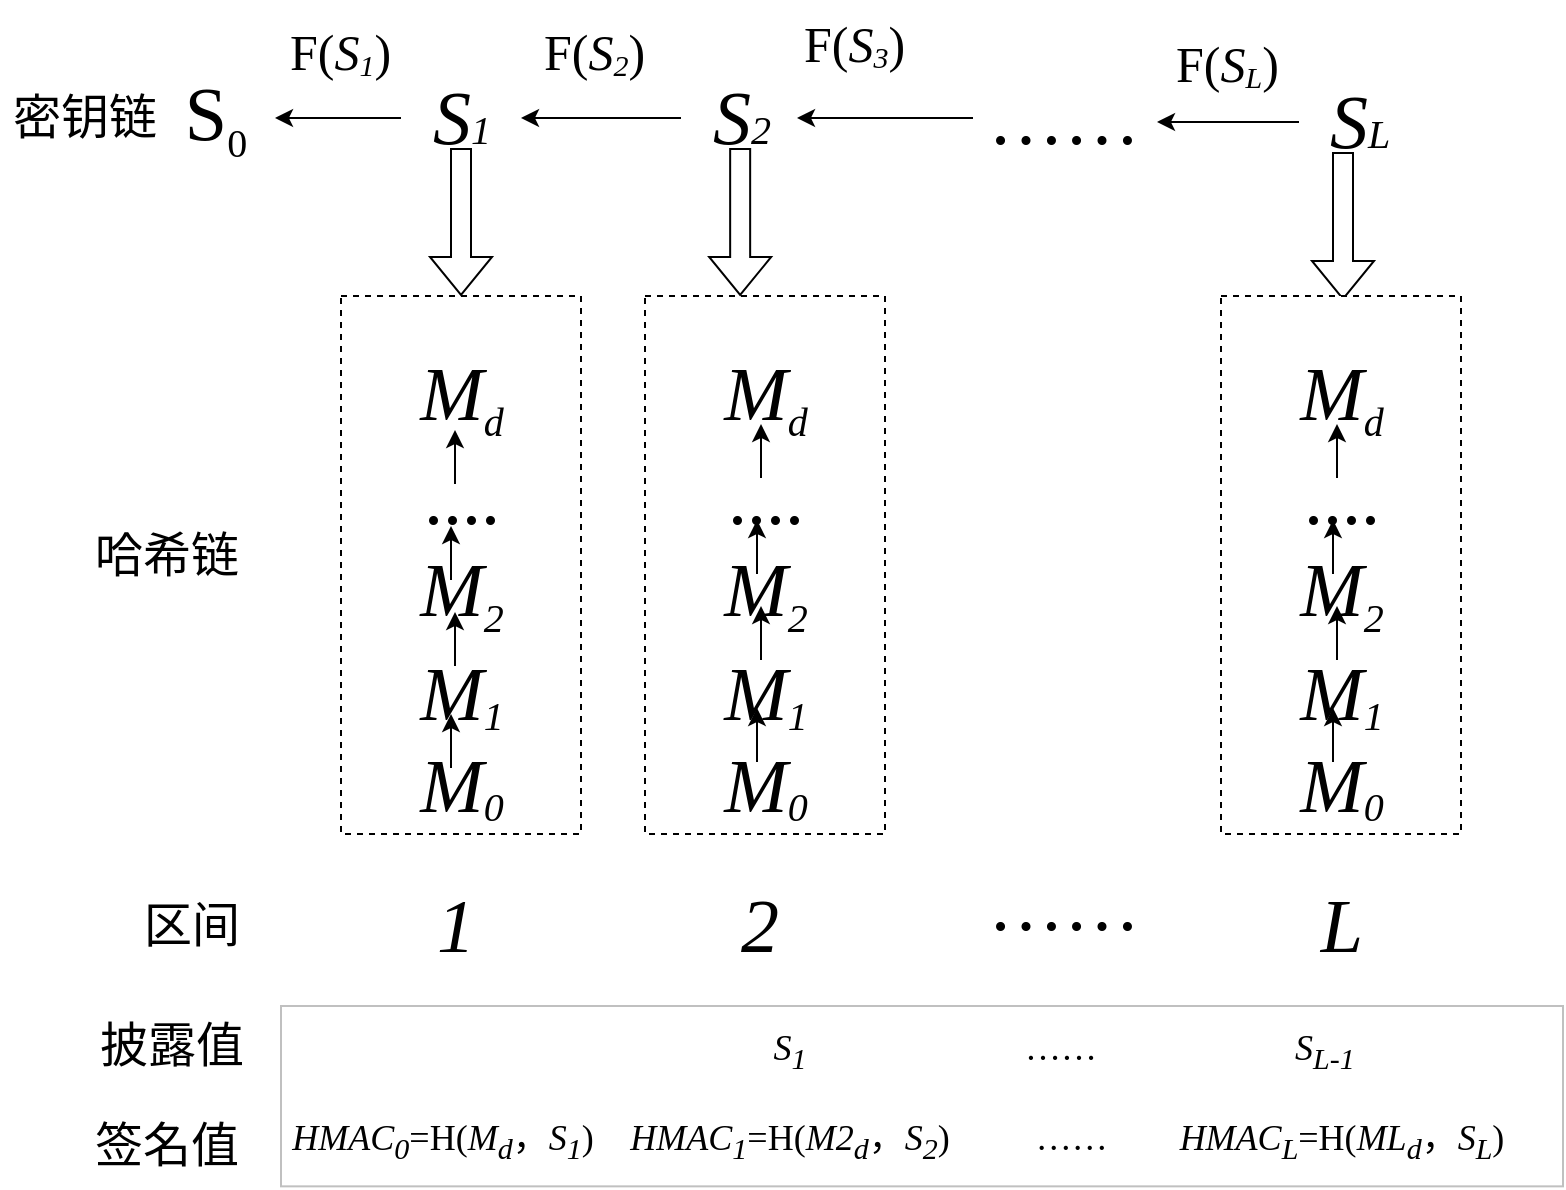 <mxfile version="26.1.0" pages="2">
  <diagram id="3AuQZZ5lkglu7r6p1mSX" name="第 9 页">
    <mxGraphModel dx="2051" dy="1985" grid="0" gridSize="10" guides="1" tooltips="1" connect="1" arrows="1" fold="1" page="1" pageScale="1" pageWidth="827" pageHeight="1169" math="0" shadow="0">
      <root>
        <mxCell id="0" />
        <mxCell id="1" parent="0" />
        <mxCell id="t_d-Xs8c-H3uEH__wJS_-47" value="" style="edgeStyle=orthogonalEdgeStyle;rounded=0;hachureGap=4;orthogonalLoop=1;jettySize=auto;html=1;fontFamily=Times New Roman;fontSize=20;fontColor=#000000;" parent="1" source="t_d-Xs8c-H3uEH__wJS_-48" edge="1">
          <mxGeometry relative="1" as="geometry">
            <mxPoint x="-243.5" y="-949" as="targetPoint" />
          </mxGeometry>
        </mxCell>
        <mxCell id="t_d-Xs8c-H3uEH__wJS_-48" value="&lt;font&gt;&lt;i&gt;&lt;span style=&quot;font-size: 38px;&quot;&gt;S&lt;/span&gt;&lt;font style=&quot;font-size: 20px;&quot;&gt;L&lt;/font&gt;&lt;/i&gt;&lt;/font&gt;" style="text;html=1;strokeColor=none;fillColor=none;align=center;verticalAlign=middle;whiteSpace=wrap;rounded=0;fontSize=20;fontFamily=Times New Roman;fontColor=#000000;" parent="1" vertex="1">
          <mxGeometry x="-172.5" y="-964" width="60" height="30" as="geometry" />
        </mxCell>
        <mxCell id="t_d-Xs8c-H3uEH__wJS_-49" value="" style="edgeStyle=orthogonalEdgeStyle;rounded=0;hachureGap=4;orthogonalLoop=1;jettySize=auto;html=1;fontFamily=Times New Roman;fontSize=20;fontColor=#000000;" parent="1" edge="1">
          <mxGeometry relative="1" as="geometry">
            <mxPoint x="-423.5" y="-951" as="targetPoint" />
            <mxPoint x="-335.5" y="-951" as="sourcePoint" />
          </mxGeometry>
        </mxCell>
        <mxCell id="t_d-Xs8c-H3uEH__wJS_-50" value="&lt;font&gt;&lt;span style=&quot;font-size: 38px;&quot;&gt;……&lt;/span&gt;&lt;/font&gt;" style="text;html=1;strokeColor=none;fillColor=none;align=center;verticalAlign=middle;whiteSpace=wrap;rounded=0;fontSize=20;fontFamily=Times New Roman;fontColor=#000000;" parent="1" vertex="1">
          <mxGeometry x="-320.5" y="-966" width="60" height="30" as="geometry" />
        </mxCell>
        <mxCell id="t_d-Xs8c-H3uEH__wJS_-51" value="&lt;font&gt;&lt;span style=&quot;font-size: 38px;&quot;&gt;S&lt;sub style=&quot;font-size: 20px;&quot;&gt;0&lt;/sub&gt;&lt;/span&gt;&lt;/font&gt;" style="text;html=1;strokeColor=none;fillColor=none;align=center;verticalAlign=middle;whiteSpace=wrap;rounded=0;fontSize=20;fontFamily=Times New Roman;fontColor=#000000;" parent="1" vertex="1">
          <mxGeometry x="-744.5" y="-966" width="60" height="30" as="geometry" />
        </mxCell>
        <mxCell id="t_d-Xs8c-H3uEH__wJS_-52" value="" style="edgeStyle=orthogonalEdgeStyle;rounded=0;hachureGap=4;orthogonalLoop=1;jettySize=auto;html=1;fontFamily=Times New Roman;fontSize=20;fontColor=#000000;" parent="1" source="t_d-Xs8c-H3uEH__wJS_-53" target="t_d-Xs8c-H3uEH__wJS_-55" edge="1">
          <mxGeometry relative="1" as="geometry" />
        </mxCell>
        <mxCell id="t_d-Xs8c-H3uEH__wJS_-53" value="&lt;font&gt;&lt;i&gt;&lt;span style=&quot;font-size: 38px;&quot;&gt;S&lt;/span&gt;2&lt;/i&gt;&lt;/font&gt;" style="text;html=1;strokeColor=none;fillColor=none;align=center;verticalAlign=middle;whiteSpace=wrap;rounded=0;fontSize=20;fontFamily=Times New Roman;fontColor=#000000;" parent="1" vertex="1">
          <mxGeometry x="-481.5" y="-966" width="60" height="30" as="geometry" />
        </mxCell>
        <mxCell id="t_d-Xs8c-H3uEH__wJS_-54" value="" style="edgeStyle=orthogonalEdgeStyle;rounded=0;hachureGap=4;orthogonalLoop=1;jettySize=auto;html=1;fontFamily=Times New Roman;fontSize=20;fontColor=#000000;" parent="1" source="t_d-Xs8c-H3uEH__wJS_-55" target="t_d-Xs8c-H3uEH__wJS_-51" edge="1">
          <mxGeometry relative="1" as="geometry" />
        </mxCell>
        <mxCell id="t_d-Xs8c-H3uEH__wJS_-55" value="&lt;font&gt;&lt;i&gt;&lt;span style=&quot;font-size: 38px;&quot;&gt;S&lt;/span&gt;1&lt;/i&gt;&lt;/font&gt;" style="text;html=1;strokeColor=none;fillColor=none;align=center;verticalAlign=middle;whiteSpace=wrap;rounded=0;fontSize=20;fontFamily=Times New Roman;fontColor=#000000;" parent="1" vertex="1">
          <mxGeometry x="-621.5" y="-966" width="60" height="30" as="geometry" />
        </mxCell>
        <mxCell id="t_d-Xs8c-H3uEH__wJS_-56" value="&lt;br&gt;&lt;span style=&quot;font-size: 38px; font-variant-ligatures: normal; font-variant-caps: normal; font-weight: 400; letter-spacing: normal; orphans: 2; text-align: center; text-indent: 0px; text-transform: none; widows: 2; word-spacing: 0px; -webkit-text-stroke-width: 0px; background-color: rgb(255, 255, 255); text-decoration-thickness: initial; text-decoration-style: initial; text-decoration-color: initial; float: none; display: inline !important;&quot;&gt;&lt;i&gt;M&lt;sub style=&quot;border-color: var(--border-color);&quot;&gt;&lt;span style=&quot;border-color: var(--border-color); font-size: 20px;&quot;&gt;d&lt;/span&gt;&lt;/sub&gt;&lt;/i&gt;&lt;br&gt;....&lt;br&gt;&lt;i&gt;M&lt;sub style=&quot;border-color: var(--border-color);&quot;&gt;&lt;span style=&quot;border-color: var(--border-color); font-size: 20px;&quot;&gt;2&lt;/span&gt;&lt;/sub&gt;&lt;/i&gt;&lt;br&gt;&lt;i&gt;M&lt;/i&gt;&lt;/span&gt;&lt;sub style=&quot;border-color: var(--border-color); font-variant-ligatures: normal; font-variant-caps: normal; font-weight: 400; letter-spacing: normal; orphans: 2; text-align: center; text-indent: 0px; text-transform: none; widows: 2; word-spacing: 0px; -webkit-text-stroke-width: 0px; background-color: rgb(255, 255, 255); text-decoration-thickness: initial; text-decoration-style: initial; text-decoration-color: initial;&quot;&gt;&lt;span style=&quot;font-size: 20px;&quot;&gt;&lt;i&gt;1&lt;/i&gt;&lt;/span&gt;&lt;br&gt;&lt;i&gt;&lt;font style=&quot;font-size: 38px;&quot;&gt;M&lt;/font&gt;&lt;sub style=&quot;font-size: 20px; border-color: var(--border-color);&quot;&gt;0&lt;/sub&gt;&lt;/i&gt;&lt;br&gt;&lt;/sub&gt;" style="whiteSpace=wrap;html=1;rounded=0;hachureGap=4;strokeColor=default;fontFamily=Times New Roman;fontSize=20;fontColor=#000000;fillColor=default;dashed=1;" parent="1" vertex="1">
          <mxGeometry x="-651.5" y="-862" width="120" height="269" as="geometry" />
        </mxCell>
        <mxCell id="t_d-Xs8c-H3uEH__wJS_-57" value="" style="shape=flexArrow;endArrow=classic;html=1;rounded=0;hachureGap=4;fontFamily=Times New Roman;fontSize=20;fontColor=#000000;exitX=0.5;exitY=1;exitDx=0;exitDy=0;" parent="1" source="t_d-Xs8c-H3uEH__wJS_-55" target="t_d-Xs8c-H3uEH__wJS_-56" edge="1">
          <mxGeometry width="50" height="50" relative="1" as="geometry">
            <mxPoint x="-594.5" y="-915" as="sourcePoint" />
            <mxPoint x="-544.5" y="-965" as="targetPoint" />
          </mxGeometry>
        </mxCell>
        <mxCell id="t_d-Xs8c-H3uEH__wJS_-58" value="" style="endArrow=classic;html=1;rounded=0;hachureGap=4;fontFamily=Times New Roman;fontSize=20;fontColor=#000000;" parent="1" edge="1">
          <mxGeometry width="50" height="50" relative="1" as="geometry">
            <mxPoint x="-594.5" y="-768" as="sourcePoint" />
            <mxPoint x="-594.5" y="-795" as="targetPoint" />
          </mxGeometry>
        </mxCell>
        <mxCell id="t_d-Xs8c-H3uEH__wJS_-59" value="" style="endArrow=classic;html=1;rounded=0;hachureGap=4;fontFamily=Times New Roman;fontSize=20;fontColor=#000000;" parent="1" edge="1">
          <mxGeometry width="50" height="50" relative="1" as="geometry">
            <mxPoint x="-596.5" y="-720" as="sourcePoint" />
            <mxPoint x="-596.5" y="-747" as="targetPoint" />
          </mxGeometry>
        </mxCell>
        <mxCell id="t_d-Xs8c-H3uEH__wJS_-60" value="" style="endArrow=classic;html=1;rounded=0;hachureGap=4;fontFamily=Times New Roman;fontSize=20;fontColor=#000000;" parent="1" edge="1">
          <mxGeometry width="50" height="50" relative="1" as="geometry">
            <mxPoint x="-594.5" y="-677" as="sourcePoint" />
            <mxPoint x="-594.5" y="-704" as="targetPoint" />
          </mxGeometry>
        </mxCell>
        <mxCell id="t_d-Xs8c-H3uEH__wJS_-61" value="" style="endArrow=classic;html=1;rounded=0;hachureGap=4;fontFamily=Times New Roman;fontSize=20;fontColor=#000000;" parent="1" edge="1">
          <mxGeometry width="50" height="50" relative="1" as="geometry">
            <mxPoint x="-596.5" y="-626" as="sourcePoint" />
            <mxPoint x="-596.5" y="-653" as="targetPoint" />
          </mxGeometry>
        </mxCell>
        <mxCell id="t_d-Xs8c-H3uEH__wJS_-62" value="&lt;br&gt;&lt;span style=&quot;font-size: 38px; font-variant-ligatures: normal; font-variant-caps: normal; font-weight: 400; letter-spacing: normal; orphans: 2; text-align: center; text-indent: 0px; text-transform: none; widows: 2; word-spacing: 0px; -webkit-text-stroke-width: 0px; background-color: rgb(255, 255, 255); text-decoration-thickness: initial; text-decoration-style: initial; text-decoration-color: initial; float: none; display: inline !important;&quot;&gt;&lt;i&gt;M&lt;sub style=&quot;border-color: var(--border-color);&quot;&gt;&lt;span style=&quot;border-color: var(--border-color); font-size: 20px;&quot;&gt;d&lt;/span&gt;&lt;/sub&gt;&lt;/i&gt;&lt;br&gt;....&lt;br&gt;&lt;i&gt;M&lt;sub style=&quot;border-color: var(--border-color);&quot;&gt;&lt;span style=&quot;border-color: var(--border-color); font-size: 20px;&quot;&gt;2&lt;/span&gt;&lt;/sub&gt;&lt;/i&gt;&lt;br&gt;&lt;i&gt;M&lt;/i&gt;&lt;/span&gt;&lt;sub style=&quot;border-color: var(--border-color); font-variant-ligatures: normal; font-variant-caps: normal; font-weight: 400; letter-spacing: normal; orphans: 2; text-align: center; text-indent: 0px; text-transform: none; widows: 2; word-spacing: 0px; -webkit-text-stroke-width: 0px; background-color: rgb(255, 255, 255); text-decoration-thickness: initial; text-decoration-style: initial; text-decoration-color: initial;&quot;&gt;&lt;span style=&quot;font-size: 20px;&quot;&gt;&lt;i&gt;1&lt;/i&gt;&lt;/span&gt;&lt;br&gt;&lt;i&gt;&lt;font style=&quot;font-size: 38px;&quot;&gt;M&lt;/font&gt;&lt;sub style=&quot;font-size: 20px; border-color: var(--border-color);&quot;&gt;0&lt;/sub&gt;&lt;/i&gt;&lt;br&gt;&lt;/sub&gt;" style="whiteSpace=wrap;html=1;rounded=0;hachureGap=4;strokeColor=default;fontFamily=Times New Roman;fontSize=20;fontColor=#000000;fillColor=default;dashed=1;" parent="1" vertex="1">
          <mxGeometry x="-499.5" y="-862" width="120" height="269" as="geometry" />
        </mxCell>
        <mxCell id="t_d-Xs8c-H3uEH__wJS_-63" value="" style="shape=flexArrow;endArrow=classic;html=1;rounded=0;hachureGap=4;fontFamily=Times New Roman;fontSize=20;fontColor=#000000;exitX=0.5;exitY=1;exitDx=0;exitDy=0;" parent="1" edge="1">
          <mxGeometry width="50" height="50" relative="1" as="geometry">
            <mxPoint x="-451.92" y="-936" as="sourcePoint" />
            <mxPoint x="-451.92" y="-862" as="targetPoint" />
          </mxGeometry>
        </mxCell>
        <mxCell id="t_d-Xs8c-H3uEH__wJS_-64" value="" style="endArrow=classic;html=1;rounded=0;hachureGap=4;fontFamily=Times New Roman;fontSize=20;fontColor=#000000;" parent="1" edge="1">
          <mxGeometry width="50" height="50" relative="1" as="geometry">
            <mxPoint x="-441.5" y="-771" as="sourcePoint" />
            <mxPoint x="-441.5" y="-798" as="targetPoint" />
          </mxGeometry>
        </mxCell>
        <mxCell id="t_d-Xs8c-H3uEH__wJS_-65" value="" style="endArrow=classic;html=1;rounded=0;hachureGap=4;fontFamily=Times New Roman;fontSize=20;fontColor=#000000;" parent="1" edge="1">
          <mxGeometry width="50" height="50" relative="1" as="geometry">
            <mxPoint x="-443.5" y="-723" as="sourcePoint" />
            <mxPoint x="-443.5" y="-750" as="targetPoint" />
          </mxGeometry>
        </mxCell>
        <mxCell id="t_d-Xs8c-H3uEH__wJS_-66" value="" style="endArrow=classic;html=1;rounded=0;hachureGap=4;fontFamily=Times New Roman;fontSize=20;fontColor=#000000;" parent="1" edge="1">
          <mxGeometry width="50" height="50" relative="1" as="geometry">
            <mxPoint x="-441.5" y="-680" as="sourcePoint" />
            <mxPoint x="-441.5" y="-707" as="targetPoint" />
          </mxGeometry>
        </mxCell>
        <mxCell id="t_d-Xs8c-H3uEH__wJS_-67" value="" style="endArrow=classic;html=1;rounded=0;hachureGap=4;fontFamily=Times New Roman;fontSize=20;fontColor=#000000;" parent="1" edge="1">
          <mxGeometry width="50" height="50" relative="1" as="geometry">
            <mxPoint x="-443.5" y="-629" as="sourcePoint" />
            <mxPoint x="-443.5" y="-656" as="targetPoint" />
          </mxGeometry>
        </mxCell>
        <mxCell id="t_d-Xs8c-H3uEH__wJS_-69" value="&lt;font&gt;&lt;span style=&quot;font-size: 38px;&quot;&gt;&lt;i&gt;1&lt;/i&gt;&lt;/span&gt;&lt;/font&gt;" style="text;html=1;strokeColor=none;fillColor=none;align=center;verticalAlign=middle;whiteSpace=wrap;rounded=0;fontSize=20;fontFamily=Times New Roman;fontColor=#000000;" parent="1" vertex="1">
          <mxGeometry x="-624.5" y="-562" width="60" height="30" as="geometry" />
        </mxCell>
        <mxCell id="t_d-Xs8c-H3uEH__wJS_-70" value="&lt;font&gt;&lt;span style=&quot;font-size: 38px;&quot;&gt;&lt;i&gt;2&lt;/i&gt;&lt;/span&gt;&lt;/font&gt;" style="text;html=1;strokeColor=none;fillColor=none;align=center;verticalAlign=middle;whiteSpace=wrap;rounded=0;fontSize=20;fontFamily=Times New Roman;fontColor=#000000;" parent="1" vertex="1">
          <mxGeometry x="-472.5" y="-562" width="60" height="30" as="geometry" />
        </mxCell>
        <mxCell id="t_d-Xs8c-H3uEH__wJS_-71" value="&lt;font&gt;&lt;span style=&quot;font-size: 38px;&quot;&gt;……&lt;/span&gt;&lt;/font&gt;" style="text;html=1;strokeColor=none;fillColor=none;align=center;verticalAlign=middle;whiteSpace=wrap;rounded=0;fontSize=20;fontFamily=Times New Roman;fontColor=#000000;" parent="1" vertex="1">
          <mxGeometry x="-320.5" y="-573" width="60" height="30" as="geometry" />
        </mxCell>
        <mxCell id="t_d-Xs8c-H3uEH__wJS_-72" value="&lt;font&gt;&lt;span style=&quot;font-size: 38px;&quot;&gt;&lt;i&gt;L&lt;/i&gt;&lt;/span&gt;&lt;/font&gt;" style="text;html=1;strokeColor=none;fillColor=none;align=center;verticalAlign=middle;whiteSpace=wrap;rounded=0;fontSize=20;fontFamily=Times New Roman;fontColor=#000000;" parent="1" vertex="1">
          <mxGeometry x="-181.5" y="-562" width="60" height="30" as="geometry" />
        </mxCell>
        <mxCell id="t_d-Xs8c-H3uEH__wJS_-73" value="" style="childLayout=tableLayout;recursiveResize=0;shadow=0;fillColor=none;strokeColor=#C0C0C0;fontColor=#000000;fontFamily=Times New Roman;" parent="1" vertex="1">
          <mxGeometry x="-681.5" y="-507" width="641" height="90.174" as="geometry" />
        </mxCell>
        <mxCell id="t_d-Xs8c-H3uEH__wJS_-74" value="" style="shape=tableRow;horizontal=0;startSize=0;swimlaneHead=0;swimlaneBody=0;top=0;left=0;bottom=0;right=0;dropTarget=0;collapsible=0;recursiveResize=0;expand=0;fontStyle=0;fillColor=none;fontFamily=Times New Roman;" parent="t_d-Xs8c-H3uEH__wJS_-73" vertex="1">
          <mxGeometry width="641" height="45" as="geometry" />
        </mxCell>
        <mxCell id="t_d-Xs8c-H3uEH__wJS_-75" value="" style="connectable=0;recursiveResize=0;strokeColor=none;fillColor=none;align=center;whiteSpace=wrap;html=1;fontFamily=Times New Roman;" parent="t_d-Xs8c-H3uEH__wJS_-74" vertex="1">
          <mxGeometry width="161" height="45" as="geometry">
            <mxRectangle width="161" height="45" as="alternateBounds" />
          </mxGeometry>
        </mxCell>
        <mxCell id="t_d-Xs8c-H3uEH__wJS_-76" value="&lt;font style=&quot;font-size: 18px;&quot;&gt;&lt;i&gt;S&lt;sub&gt;1&lt;/sub&gt;&lt;/i&gt;&lt;/font&gt;" style="connectable=0;recursiveResize=0;strokeColor=none;fillColor=none;align=center;whiteSpace=wrap;html=1;fontFamily=Times New Roman;" parent="t_d-Xs8c-H3uEH__wJS_-74" vertex="1">
          <mxGeometry x="161" width="186" height="45" as="geometry">
            <mxRectangle width="186" height="45" as="alternateBounds" />
          </mxGeometry>
        </mxCell>
        <mxCell id="t_d-Xs8c-H3uEH__wJS_-77" value="&lt;font style=&quot;font-size: 18px;&quot;&gt;&amp;nbsp; &amp;nbsp; &amp;nbsp;……&amp;nbsp; &amp;nbsp; &amp;nbsp; &amp;nbsp; &amp;nbsp; &amp;nbsp; &amp;nbsp; &amp;nbsp; &amp;nbsp; &amp;nbsp; &amp;nbsp; &lt;i&gt;S&lt;sub&gt;L-1&lt;/sub&gt;&lt;/i&gt;&lt;/font&gt;" style="connectable=0;recursiveResize=0;strokeColor=none;fillColor=none;align=left;whiteSpace=wrap;html=1;fontFamily=Times New Roman;" parent="t_d-Xs8c-H3uEH__wJS_-74" vertex="1">
          <mxGeometry x="347" width="294" height="45" as="geometry">
            <mxRectangle width="294" height="45" as="alternateBounds" />
          </mxGeometry>
        </mxCell>
        <mxCell id="t_d-Xs8c-H3uEH__wJS_-78" style="shape=tableRow;horizontal=0;startSize=0;swimlaneHead=0;swimlaneBody=0;top=0;left=0;bottom=0;right=0;dropTarget=0;collapsible=0;recursiveResize=0;expand=0;fontStyle=0;fillColor=none;fontFamily=Times New Roman;" parent="t_d-Xs8c-H3uEH__wJS_-73" vertex="1">
          <mxGeometry y="45" width="641" height="45" as="geometry" />
        </mxCell>
        <mxCell id="t_d-Xs8c-H3uEH__wJS_-79" value="&lt;font style=&quot;font-size: 18px;&quot;&gt;&lt;i&gt;HMAC&lt;sub&gt;0&lt;/sub&gt;&lt;/i&gt;=H(&lt;i&gt;M&lt;sub&gt;d&lt;/sub&gt;&lt;/i&gt;，&lt;i&gt;S&lt;sub&gt;1&lt;/sub&gt;&lt;/i&gt;)&lt;/font&gt;" style="connectable=0;recursiveResize=0;strokeColor=none;fillColor=none;align=center;whiteSpace=wrap;html=1;rounded=0;shadow=0;dashed=1;fontFamily=Times New Roman;" parent="t_d-Xs8c-H3uEH__wJS_-78" vertex="1">
          <mxGeometry width="161" height="45" as="geometry">
            <mxRectangle width="161" height="45" as="alternateBounds" />
          </mxGeometry>
        </mxCell>
        <mxCell id="t_d-Xs8c-H3uEH__wJS_-80" value="&lt;font style=&quot;font-size: 18px;&quot;&gt;&lt;i&gt;HMAC&lt;sub&gt;1&lt;/sub&gt;&lt;/i&gt;=H(&lt;i&gt;M2&lt;sub&gt;d&lt;/sub&gt;&lt;/i&gt;，&lt;i&gt;S&lt;sub&gt;2&lt;/sub&gt;&lt;/i&gt;)&lt;/font&gt;" style="connectable=0;recursiveResize=0;strokeColor=none;fillColor=none;align=center;whiteSpace=wrap;html=1;fontFamily=Times New Roman;" parent="t_d-Xs8c-H3uEH__wJS_-78" vertex="1">
          <mxGeometry x="161" width="186" height="45" as="geometry">
            <mxRectangle width="186" height="45" as="alternateBounds" />
          </mxGeometry>
        </mxCell>
        <mxCell id="t_d-Xs8c-H3uEH__wJS_-81" value="&lt;font style=&quot;font-size: 18px;&quot;&gt;……&amp;nbsp; &amp;nbsp; &amp;nbsp; &amp;nbsp; &lt;i&gt;HMAC&lt;sub&gt;L&lt;/sub&gt;&lt;/i&gt;=H(&lt;i&gt;ML&lt;sub&gt;d&lt;/sub&gt;&lt;/i&gt;，&lt;i&gt;S&lt;sub&gt;L&lt;/sub&gt;&lt;/i&gt;)&lt;/font&gt;" style="connectable=0;recursiveResize=0;strokeColor=none;fillColor=none;align=center;whiteSpace=wrap;html=1;fontFamily=Times New Roman;" parent="t_d-Xs8c-H3uEH__wJS_-78" vertex="1">
          <mxGeometry x="347" width="294" height="45" as="geometry">
            <mxRectangle width="294" height="45" as="alternateBounds" />
          </mxGeometry>
        </mxCell>
        <mxCell id="t_d-Xs8c-H3uEH__wJS_-82" value="&lt;div style=&quot;text-align: center;&quot;&gt;&lt;span style=&quot;background-color: initial;&quot;&gt;&lt;font&gt;&lt;span style=&quot;font-size: 25px;&quot;&gt;F(&lt;i style=&quot;&quot;&gt;S&lt;/i&gt;&lt;/span&gt;&lt;sub style=&quot;&quot;&gt;&lt;font style=&quot;font-size: 15px;&quot;&gt;&lt;i&gt;L&lt;/i&gt;&lt;/font&gt;&lt;/sub&gt;&lt;span style=&quot;font-size: 25px;&quot;&gt;)&lt;/span&gt;&lt;/font&gt;&lt;/span&gt;&lt;/div&gt;" style="text;whiteSpace=wrap;html=1;fontColor=#000000;fontFamily=Times New Roman;" parent="1" vertex="1">
          <mxGeometry x="-236.5" y="-999" width="93" height="44" as="geometry" />
        </mxCell>
        <mxCell id="t_d-Xs8c-H3uEH__wJS_-83" value="&lt;font&gt;&lt;span style=&quot;border-color: var(--border-color); font-style: normal; font-variant-ligatures: normal; font-variant-caps: normal; font-weight: 400; letter-spacing: normal; orphans: 2; text-align: center; text-indent: 0px; text-transform: none; widows: 2; word-spacing: 0px; -webkit-text-stroke-width: 0px; background-color: rgb(255, 255, 255); text-decoration-thickness: initial; text-decoration-style: initial; text-decoration-color: initial; font-size: 25px;&quot;&gt;F(&lt;/span&gt;&lt;i&gt;&lt;span style=&quot;border-color: var(--border-color); font-variant-ligatures: normal; font-variant-caps: normal; font-weight: 400; letter-spacing: normal; orphans: 2; text-align: center; text-indent: 0px; text-transform: none; widows: 2; word-spacing: 0px; -webkit-text-stroke-width: 0px; background-color: rgb(255, 255, 255); text-decoration-thickness: initial; text-decoration-style: initial; text-decoration-color: initial; font-size: 25px;&quot;&gt;S&lt;/span&gt;&lt;sub style=&quot;border-color: var(--border-color); font-variant-ligatures: normal; font-variant-caps: normal; font-weight: 400; letter-spacing: normal; orphans: 2; text-align: center; text-indent: 0px; text-transform: none; widows: 2; word-spacing: 0px; -webkit-text-stroke-width: 0px; background-color: rgb(255, 255, 255); text-decoration-thickness: initial; text-decoration-style: initial; text-decoration-color: initial;&quot;&gt;&lt;font style=&quot;border-color: var(--border-color); font-size: 15px;&quot;&gt;3&lt;/font&gt;&lt;/sub&gt;&lt;/i&gt;&lt;span style=&quot;border-color: var(--border-color); font-style: normal; font-variant-ligatures: normal; font-variant-caps: normal; font-weight: 400; letter-spacing: normal; orphans: 2; text-align: center; text-indent: 0px; text-transform: none; widows: 2; word-spacing: 0px; -webkit-text-stroke-width: 0px; background-color: rgb(255, 255, 255); text-decoration-thickness: initial; text-decoration-style: initial; text-decoration-color: initial; font-size: 25px;&quot;&gt;)&lt;/span&gt;&lt;/font&gt;" style="text;whiteSpace=wrap;html=1;fontColor=#000000;fontFamily=Times New Roman;" parent="1" vertex="1">
          <mxGeometry x="-421.501" y="-1009.001" width="88" height="52" as="geometry" />
        </mxCell>
        <mxCell id="t_d-Xs8c-H3uEH__wJS_-84" value="&lt;font&gt;&lt;span style=&quot;border-color: var(--border-color); font-style: normal; font-variant-ligatures: normal; font-variant-caps: normal; font-weight: 400; letter-spacing: normal; orphans: 2; text-align: center; text-indent: 0px; text-transform: none; widows: 2; word-spacing: 0px; -webkit-text-stroke-width: 0px; background-color: rgb(255, 255, 255); text-decoration-thickness: initial; text-decoration-style: initial; text-decoration-color: initial; font-size: 25px;&quot;&gt;F(&lt;/span&gt;&lt;i&gt;&lt;span style=&quot;border-color: var(--border-color); font-variant-ligatures: normal; font-variant-caps: normal; font-weight: 400; letter-spacing: normal; orphans: 2; text-align: center; text-indent: 0px; text-transform: none; widows: 2; word-spacing: 0px; -webkit-text-stroke-width: 0px; background-color: rgb(255, 255, 255); text-decoration-thickness: initial; text-decoration-style: initial; text-decoration-color: initial; font-size: 25px;&quot;&gt;S&lt;/span&gt;&lt;sub style=&quot;border-color: var(--border-color); font-variant-ligatures: normal; font-variant-caps: normal; font-weight: 400; letter-spacing: normal; orphans: 2; text-align: center; text-indent: 0px; text-transform: none; widows: 2; word-spacing: 0px; -webkit-text-stroke-width: 0px; background-color: rgb(255, 255, 255); text-decoration-thickness: initial; text-decoration-style: initial; text-decoration-color: initial;&quot;&gt;&lt;font style=&quot;border-color: var(--border-color); font-size: 15px;&quot;&gt;2&lt;/font&gt;&lt;/sub&gt;&lt;/i&gt;&lt;span style=&quot;border-color: var(--border-color); font-style: normal; font-variant-ligatures: normal; font-variant-caps: normal; font-weight: 400; letter-spacing: normal; orphans: 2; text-align: center; text-indent: 0px; text-transform: none; widows: 2; word-spacing: 0px; -webkit-text-stroke-width: 0px; background-color: rgb(255, 255, 255); text-decoration-thickness: initial; text-decoration-style: initial; text-decoration-color: initial; font-size: 25px;&quot;&gt;)&lt;/span&gt;&lt;/font&gt;" style="text;whiteSpace=wrap;html=1;fontColor=#000000;fontFamily=Times New Roman;" parent="1" vertex="1">
          <mxGeometry x="-552.499" y="-1005.003" width="88" height="52" as="geometry" />
        </mxCell>
        <mxCell id="t_d-Xs8c-H3uEH__wJS_-85" value="&lt;font&gt;&lt;span style=&quot;border-color: var(--border-color); font-style: normal; font-variant-ligatures: normal; font-variant-caps: normal; font-weight: 400; letter-spacing: normal; orphans: 2; text-align: center; text-indent: 0px; text-transform: none; widows: 2; word-spacing: 0px; -webkit-text-stroke-width: 0px; background-color: rgb(255, 255, 255); text-decoration-thickness: initial; text-decoration-style: initial; text-decoration-color: initial; font-size: 25px;&quot;&gt;F(&lt;/span&gt;&lt;i&gt;&lt;span style=&quot;border-color: var(--border-color); font-variant-ligatures: normal; font-variant-caps: normal; font-weight: 400; letter-spacing: normal; orphans: 2; text-align: center; text-indent: 0px; text-transform: none; widows: 2; word-spacing: 0px; -webkit-text-stroke-width: 0px; background-color: rgb(255, 255, 255); text-decoration-thickness: initial; text-decoration-style: initial; text-decoration-color: initial; font-size: 25px;&quot;&gt;S&lt;/span&gt;&lt;sub style=&quot;border-color: var(--border-color); font-variant-ligatures: normal; font-variant-caps: normal; font-weight: 400; letter-spacing: normal; orphans: 2; text-align: center; text-indent: 0px; text-transform: none; widows: 2; word-spacing: 0px; -webkit-text-stroke-width: 0px; background-color: rgb(255, 255, 255); text-decoration-thickness: initial; text-decoration-style: initial; text-decoration-color: initial;&quot;&gt;&lt;font style=&quot;border-color: var(--border-color); font-size: 15px;&quot;&gt;1&lt;/font&gt;&lt;/sub&gt;&lt;/i&gt;&lt;span style=&quot;border-color: var(--border-color); font-style: normal; font-variant-ligatures: normal; font-variant-caps: normal; font-weight: 400; letter-spacing: normal; orphans: 2; text-align: center; text-indent: 0px; text-transform: none; widows: 2; word-spacing: 0px; -webkit-text-stroke-width: 0px; background-color: rgb(255, 255, 255); text-decoration-thickness: initial; text-decoration-style: initial; text-decoration-color: initial; font-size: 25px;&quot;&gt;)&lt;/span&gt;&lt;/font&gt;" style="text;whiteSpace=wrap;html=1;fontColor=#000000;fontFamily=Times New Roman;" parent="1" vertex="1">
          <mxGeometry x="-678.504" y="-1005.003" width="88" height="52" as="geometry" />
        </mxCell>
        <mxCell id="t_d-Xs8c-H3uEH__wJS_-86" value="&lt;font style=&quot;font-size: 24px;&quot;&gt;区间&lt;/font&gt;" style="text;html=1;strokeColor=none;fillColor=none;align=center;verticalAlign=middle;whiteSpace=wrap;rounded=0;fontSize=20;fontFamily=Times New Roman;fontColor=#000000;" parent="1" vertex="1">
          <mxGeometry x="-756" y="-562" width="60" height="30" as="geometry" />
        </mxCell>
        <mxCell id="t_d-Xs8c-H3uEH__wJS_-87" value="&lt;font style=&quot;font-size: 24px;&quot;&gt;披露值&lt;/font&gt;" style="text;html=1;strokeColor=none;fillColor=none;align=center;verticalAlign=middle;whiteSpace=wrap;rounded=0;fontSize=20;fontFamily=Times New Roman;fontColor=#000000;" parent="1" vertex="1">
          <mxGeometry x="-776" y="-502" width="80" height="30" as="geometry" />
        </mxCell>
        <mxCell id="t_d-Xs8c-H3uEH__wJS_-88" value="&lt;font&gt;&lt;span style=&quot;font-size: 24px;&quot;&gt;签名值&lt;/span&gt;&lt;/font&gt;" style="text;html=1;strokeColor=none;fillColor=none;align=center;verticalAlign=middle;whiteSpace=wrap;rounded=0;fontSize=20;fontFamily=Times New Roman;fontColor=#000000;" parent="1" vertex="1">
          <mxGeometry x="-781" y="-452" width="85" height="30" as="geometry" />
        </mxCell>
        <mxCell id="t_d-Xs8c-H3uEH__wJS_-89" value="&lt;font&gt;&lt;span style=&quot;font-size: 24px;&quot;&gt;哈希链&lt;/span&gt;&lt;/font&gt;" style="text;html=1;strokeColor=none;fillColor=none;align=center;verticalAlign=middle;whiteSpace=wrap;rounded=0;fontSize=20;fontFamily=Times New Roman;fontColor=#000000;" parent="1" vertex="1">
          <mxGeometry x="-781" y="-747" width="85" height="30" as="geometry" />
        </mxCell>
        <mxCell id="t_d-Xs8c-H3uEH__wJS_-90" value="&lt;font&gt;&lt;span style=&quot;font-size: 24px;&quot;&gt;密钥链&lt;/span&gt;&lt;/font&gt;" style="text;html=1;strokeColor=none;fillColor=none;align=center;verticalAlign=middle;whiteSpace=wrap;rounded=0;fontSize=20;fontFamily=Architects Daughter;fontColor=#000000;" parent="1" vertex="1">
          <mxGeometry x="-822" y="-966" width="85" height="30" as="geometry" />
        </mxCell>
        <mxCell id="t_d-Xs8c-H3uEH__wJS_-92" value="" style="shape=flexArrow;endArrow=classic;html=1;rounded=0;hachureGap=4;fontFamily=Times New Roman;fontSize=20;fontColor=#000000;exitX=0.5;exitY=1;exitDx=0;exitDy=0;" parent="1" edge="1">
          <mxGeometry width="50" height="50" relative="1" as="geometry">
            <mxPoint x="-150.5" y="-934" as="sourcePoint" />
            <mxPoint x="-150.5" y="-860" as="targetPoint" />
          </mxGeometry>
        </mxCell>
        <mxCell id="0kI046O1EArZNJ3YVSZz-7" value="&lt;br&gt;&lt;span style=&quot;font-size: 38px; font-variant-ligatures: normal; font-variant-caps: normal; font-weight: 400; letter-spacing: normal; orphans: 2; text-align: center; text-indent: 0px; text-transform: none; widows: 2; word-spacing: 0px; -webkit-text-stroke-width: 0px; background-color: rgb(255, 255, 255); text-decoration-thickness: initial; text-decoration-style: initial; text-decoration-color: initial; float: none; display: inline !important;&quot;&gt;&lt;i&gt;M&lt;sub style=&quot;border-color: var(--border-color);&quot;&gt;&lt;span style=&quot;border-color: var(--border-color); font-size: 20px;&quot;&gt;d&lt;/span&gt;&lt;/sub&gt;&lt;/i&gt;&lt;br&gt;....&lt;br&gt;&lt;i&gt;M&lt;sub style=&quot;border-color: var(--border-color);&quot;&gt;&lt;span style=&quot;border-color: var(--border-color); font-size: 20px;&quot;&gt;2&lt;/span&gt;&lt;/sub&gt;&lt;/i&gt;&lt;br&gt;&lt;i&gt;M&lt;/i&gt;&lt;/span&gt;&lt;sub style=&quot;border-color: var(--border-color); font-variant-ligatures: normal; font-variant-caps: normal; font-weight: 400; letter-spacing: normal; orphans: 2; text-align: center; text-indent: 0px; text-transform: none; widows: 2; word-spacing: 0px; -webkit-text-stroke-width: 0px; background-color: rgb(255, 255, 255); text-decoration-thickness: initial; text-decoration-style: initial; text-decoration-color: initial;&quot;&gt;&lt;span style=&quot;font-size: 20px;&quot;&gt;&lt;i&gt;1&lt;/i&gt;&lt;/span&gt;&lt;br&gt;&lt;i&gt;&lt;font style=&quot;font-size: 38px;&quot;&gt;M&lt;/font&gt;&lt;sub style=&quot;font-size: 20px; border-color: var(--border-color);&quot;&gt;0&lt;/sub&gt;&lt;/i&gt;&lt;br&gt;&lt;/sub&gt;" style="whiteSpace=wrap;html=1;rounded=0;hachureGap=4;strokeColor=default;fontFamily=Times New Roman;fontSize=20;fontColor=#000000;fillColor=default;dashed=1;" parent="1" vertex="1">
          <mxGeometry x="-211.5" y="-862" width="120" height="269" as="geometry" />
        </mxCell>
        <mxCell id="0kI046O1EArZNJ3YVSZz-8" value="" style="endArrow=classic;html=1;rounded=0;hachureGap=4;fontFamily=Times New Roman;fontSize=20;fontColor=#000000;" parent="1" edge="1">
          <mxGeometry width="50" height="50" relative="1" as="geometry">
            <mxPoint x="-153.5" y="-771" as="sourcePoint" />
            <mxPoint x="-153.5" y="-798" as="targetPoint" />
          </mxGeometry>
        </mxCell>
        <mxCell id="0kI046O1EArZNJ3YVSZz-9" value="" style="endArrow=classic;html=1;rounded=0;hachureGap=4;fontFamily=Times New Roman;fontSize=20;fontColor=#000000;" parent="1" edge="1">
          <mxGeometry width="50" height="50" relative="1" as="geometry">
            <mxPoint x="-155.5" y="-723" as="sourcePoint" />
            <mxPoint x="-155.5" y="-750" as="targetPoint" />
          </mxGeometry>
        </mxCell>
        <mxCell id="0kI046O1EArZNJ3YVSZz-10" value="" style="endArrow=classic;html=1;rounded=0;hachureGap=4;fontFamily=Times New Roman;fontSize=20;fontColor=#000000;" parent="1" edge="1">
          <mxGeometry width="50" height="50" relative="1" as="geometry">
            <mxPoint x="-153.5" y="-680" as="sourcePoint" />
            <mxPoint x="-153.5" y="-707" as="targetPoint" />
          </mxGeometry>
        </mxCell>
        <mxCell id="0kI046O1EArZNJ3YVSZz-11" value="" style="endArrow=classic;html=1;rounded=0;hachureGap=4;fontFamily=Times New Roman;fontSize=20;fontColor=#000000;" parent="1" edge="1">
          <mxGeometry width="50" height="50" relative="1" as="geometry">
            <mxPoint x="-155.5" y="-629" as="sourcePoint" />
            <mxPoint x="-155.5" y="-656" as="targetPoint" />
          </mxGeometry>
        </mxCell>
      </root>
    </mxGraphModel>
  </diagram>
  <diagram id="qj2zS9nJNnQVI8OcJQ7R" name="第 2 页">
    <mxGraphModel dx="2878" dy="1985" grid="1" gridSize="10" guides="1" tooltips="1" connect="1" arrows="1" fold="1" page="1" pageScale="1" pageWidth="827" pageHeight="1169" math="0" shadow="0">
      <root>
        <mxCell id="0" />
        <mxCell id="1" parent="0" />
        <mxCell id="msvA8GFWay5XPloFroit-1" value="多播密钥披露流程" style="text;html=1;strokeColor=none;fillColor=none;align=center;verticalAlign=middle;whiteSpace=wrap;rounded=0;fontSize=28;fontStyle=1;fontFamily=Times New Roman;" vertex="1" parent="1">
          <mxGeometry x="-651.5" y="-1060" width="400" height="40" as="geometry" />
        </mxCell>
        <mxCell id="msvA8GFWay5XPloFroit-2" value="密钥链" style="text;html=1;strokeColor=none;fillColor=none;align=center;verticalAlign=middle;whiteSpace=wrap;rounded=0;fontSize=24;fontFamily=Times New Roman;fontColor=#000000;fontStyle=1" vertex="1" parent="1">
          <mxGeometry x="-822" y="-966" width="85" height="30" as="geometry" />
        </mxCell>
        <mxCell id="msvA8GFWay5XPloFroit-3" value="S0" style="text;html=1;strokeColor=none;fillColor=none;align=center;verticalAlign=middle;whiteSpace=wrap;rounded=0;fontSize=38;fontFamily=Times New Roman;fontColor=#000000;fontStyle=2" vertex="1" parent="1">
          <mxGeometry x="-744.5" y="-966" width="60" height="30" as="geometry" />
        </mxCell>
        <mxCell id="msvA8GFWay5XPloFroit-4" value="S1" style="text;html=1;strokeColor=none;fillColor=none;align=center;verticalAlign=middle;whiteSpace=wrap;rounded=0;fontSize=38;fontFamily=Times New Roman;fontColor=#000000;fontStyle=2" vertex="1" parent="1">
          <mxGeometry x="-621.5" y="-966" width="60" height="30" as="geometry" />
        </mxCell>
        <mxCell id="msvA8GFWay5XPloFroit-5" value="S2" style="text;html=1;strokeColor=none;fillColor=none;align=center;verticalAlign=middle;whiteSpace=wrap;rounded=0;fontSize=38;fontFamily=Times New Roman;fontColor=#000000;fontStyle=2" vertex="1" parent="1">
          <mxGeometry x="-481.5" y="-966" width="60" height="30" as="geometry" />
        </mxCell>
        <mxCell id="msvA8GFWay5XPloFroit-6" value="……" style="text;html=1;strokeColor=none;fillColor=none;align=center;verticalAlign=middle;whiteSpace=wrap;rounded=0;fontSize=38;fontFamily=Times New Roman;fontColor=#000000;" vertex="1" parent="1">
          <mxGeometry x="-320.5" y="-966" width="60" height="30" as="geometry" />
        </mxCell>
        <mxCell id="msvA8GFWay5XPloFroit-7" value="SL" style="text;html=1;strokeColor=none;fillColor=none;align=center;verticalAlign=middle;whiteSpace=wrap;rounded=0;fontSize=38;fontFamily=Times New Roman;fontColor=#000000;fontStyle=2" vertex="1" parent="1">
          <mxGeometry x="-172.5" y="-964" width="60" height="30" as="geometry" />
        </mxCell>
        <mxCell id="msvA8GFWay5XPloFroit-8" value="" style="edgeStyle=orthogonalEdgeStyle;rounded=0;orthogonalLoop=1;jettySize=auto;html=1;fontFamily=Times New Roman;fontSize=20;fontColor=#000000;strokeWidth=2;strokeColor=#0066CC;" edge="1" parent="1" source="msvA8GFWay5XPloFroit-4" target="msvA8GFWay5XPloFroit-3">
          <mxGeometry relative="1" as="geometry" />
        </mxCell>
        <mxCell id="msvA8GFWay5XPloFroit-9" value="" style="edgeStyle=orthogonalEdgeStyle;rounded=0;orthogonalLoop=1;jettySize=auto;html=1;fontFamily=Times New Roman;fontSize=20;fontColor=#000000;strokeWidth=2;strokeColor=#0066CC;" edge="1" parent="1" source="msvA8GFWay5XPloFroit-5" target="msvA8GFWay5XPloFroit-4">
          <mxGeometry relative="1" as="geometry" />
        </mxCell>
        <mxCell id="msvA8GFWay5XPloFroit-10" value="" style="edgeStyle=orthogonalEdgeStyle;rounded=0;orthogonalLoop=1;jettySize=auto;html=1;fontFamily=Times New Roman;fontSize=20;fontColor=#000000;strokeWidth=2;strokeColor=#0066CC;" edge="1" parent="1" source="msvA8GFWay5XPloFroit-6" target="msvA8GFWay5XPloFroit-5">
          <mxGeometry relative="1" as="geometry" />
        </mxCell>
        <mxCell id="msvA8GFWay5XPloFroit-11" value="" style="edgeStyle=orthogonalEdgeStyle;rounded=0;orthogonalLoop=1;jettySize=auto;html=1;fontFamily=Times New Roman;fontSize=20;fontColor=#000000;strokeWidth=2;strokeColor=#0066CC;" edge="1" parent="1" source="msvA8GFWay5XPloFroit-7" target="msvA8GFWay5XPloFroit-6">
          <mxGeometry relative="1" as="geometry">
            <Array as="points">
              <mxPoint x="-190" y="-951" />
              <mxPoint x="-190" y="-951" />
            </Array>
          </mxGeometry>
        </mxCell>
        <mxCell id="msvA8GFWay5XPloFroit-12" value="F(S1)" style="text;whiteSpace=wrap;html=1;fontColor=#000000;fontFamily=Times New Roman;fontSize=25;fontStyle=0" vertex="1" parent="1">
          <mxGeometry x="-678.5" y="-1005" width="88" height="52" as="geometry" />
        </mxCell>
        <mxCell id="msvA8GFWay5XPloFroit-13" value="F(S2)" style="text;whiteSpace=wrap;html=1;fontColor=#000000;fontFamily=Times New Roman;fontSize=25;fontStyle=0" vertex="1" parent="1">
          <mxGeometry x="-552.5" y="-1005" width="88" height="52" as="geometry" />
        </mxCell>
        <mxCell id="msvA8GFWay5XPloFroit-14" value="F(S3)" style="text;whiteSpace=wrap;html=1;fontColor=#000000;fontFamily=Times New Roman;fontSize=25;fontStyle=0" vertex="1" parent="1">
          <mxGeometry x="-421.5" y="-1009" width="88" height="52" as="geometry" />
        </mxCell>
        <mxCell id="msvA8GFWay5XPloFroit-15" value="F(SL)" style="text;whiteSpace=wrap;html=1;fontColor=#000000;fontFamily=Times New Roman;fontSize=25;fontStyle=0" vertex="1" parent="1">
          <mxGeometry x="-236.5" y="-999" width="93" height="44" as="geometry" />
        </mxCell>
        <mxCell id="msvA8GFWay5XPloFroit-16" value="哈希链" style="text;html=1;strokeColor=none;fillColor=none;align=center;verticalAlign=middle;whiteSpace=wrap;rounded=0;fontSize=24;fontFamily=Times New Roman;fontColor=#000000;fontStyle=1" vertex="1" parent="1">
          <mxGeometry x="-781" y="-747" width="85" height="30" as="geometry" />
        </mxCell>
        <mxCell id="msvA8GFWay5XPloFroit-17" value="Md&#xa;....&#xa;M2&#xa;M1&#xa;M0" style="whiteSpace=wrap;html=1;rounded=0;strokeColor=#9673a6;fontFamily=Times New Roman;fontSize=38;fontColor=#000000;fillColor=#e1d5e7;dashed=1;fontStyle=2" vertex="1" parent="1">
          <mxGeometry x="-651.5" y="-862" width="120" height="269" as="geometry" />
        </mxCell>
        <mxCell id="msvA8GFWay5XPloFroit-20" value="" style="shape=flexArrow;endArrow=classic;html=1;rounded=0;fontFamily=Times New Roman;fontSize=20;fontColor=#000000;exitX=0.5;exitY=1;exitDx=0;exitDy=0;fillColor=#dae8fc;strokeColor=#6c8ebf;width=12;endSize=6.67;" edge="1" parent="1" source="msvA8GFWay5XPloFroit-4" target="msvA8GFWay5XPloFroit-17">
          <mxGeometry width="50" height="50" relative="1" as="geometry">
            <mxPoint x="-594.5" y="-915" as="sourcePoint" />
            <mxPoint x="-544.5" y="-965" as="targetPoint" />
          </mxGeometry>
        </mxCell>
        <mxCell id="msvA8GFWay5XPloFroit-21" value="" style="shape=flexArrow;endArrow=classic;html=1;rounded=0;fontFamily=Times New Roman;fontSize=20;fontColor=#000000;exitX=0.5;exitY=1;exitDx=0;exitDy=0;fillColor=#dae8fc;strokeColor=#6c8ebf;width=12;endSize=6.67;" edge="1" parent="1">
          <mxGeometry width="50" height="50" relative="1" as="geometry">
            <mxPoint x="-451.92" y="-936" as="sourcePoint" />
            <mxPoint x="-451.92" y="-862" as="targetPoint" />
          </mxGeometry>
        </mxCell>
        <mxCell id="msvA8GFWay5XPloFroit-22" value="" style="shape=flexArrow;endArrow=classic;html=1;rounded=0;fontFamily=Times New Roman;fontSize=20;fontColor=#000000;exitX=0.5;exitY=1;exitDx=0;exitDy=0;fillColor=#dae8fc;strokeColor=#6c8ebf;width=12;endSize=6.67;" edge="1" parent="1">
          <mxGeometry width="50" height="50" relative="1" as="geometry">
            <mxPoint x="-150.5" y="-934" as="sourcePoint" />
            <mxPoint x="-150.5" y="-860" as="targetPoint" />
          </mxGeometry>
        </mxCell>
        <mxCell id="msvA8GFWay5XPloFroit-23" value="" style="endArrow=classic;html=1;rounded=0;fontFamily=Times New Roman;fontSize=20;fontColor=#000000;strokeWidth=1.5;" edge="1" parent="1">
          <mxGeometry width="50" height="50" relative="1" as="geometry">
            <mxPoint x="-594.5" y="-768" as="sourcePoint" />
            <mxPoint x="-594.5" y="-795" as="targetPoint" />
          </mxGeometry>
        </mxCell>
        <mxCell id="msvA8GFWay5XPloFroit-35" value="区间" style="text;html=1;strokeColor=none;fillColor=none;align=center;verticalAlign=middle;whiteSpace=wrap;rounded=0;fontSize=24;fontFamily=Times New Roman;fontColor=#000000;fontStyle=1" vertex="1" parent="1">
          <mxGeometry x="-756" y="-562" width="60" height="30" as="geometry" />
        </mxCell>
        <mxCell id="msvA8GFWay5XPloFroit-36" value="1" style="text;html=1;strokeColor=none;fillColor=none;align=center;verticalAlign=middle;whiteSpace=wrap;rounded=0;fontSize=38;fontFamily=Times New Roman;fontColor=#000000;fontStyle=2" vertex="1" parent="1">
          <mxGeometry x="-624.5" y="-562" width="60" height="30" as="geometry" />
        </mxCell>
        <mxCell id="msvA8GFWay5XPloFroit-37" value="2" style="text;html=1;strokeColor=none;fillColor=none;align=center;verticalAlign=middle;whiteSpace=wrap;rounded=0;fontSize=38;fontFamily=Times New Roman;fontColor=#000000;fontStyle=2" vertex="1" parent="1">
          <mxGeometry x="-472.5" y="-562" width="60" height="30" as="geometry" />
        </mxCell>
        <mxCell id="msvA8GFWay5XPloFroit-38" value="……" style="text;html=1;strokeColor=none;fillColor=none;align=center;verticalAlign=middle;whiteSpace=wrap;rounded=0;fontSize=38;fontFamily=Times New Roman;fontColor=#000000;" vertex="1" parent="1">
          <mxGeometry x="-320.5" y="-573" width="60" height="30" as="geometry" />
        </mxCell>
        <mxCell id="msvA8GFWay5XPloFroit-39" value="L" style="text;html=1;strokeColor=none;fillColor=none;align=center;verticalAlign=middle;whiteSpace=wrap;rounded=0;fontSize=38;fontFamily=Times New Roman;fontColor=#000000;fontStyle=2" vertex="1" parent="1">
          <mxGeometry x="-181.5" y="-562" width="60" height="30" as="geometry" />
        </mxCell>
        <mxCell id="msvA8GFWay5XPloFroit-40" value="披露值" style="text;html=1;strokeColor=none;fillColor=none;align=center;verticalAlign=middle;whiteSpace=wrap;rounded=0;fontSize=24;fontFamily=Times New Roman;fontColor=#000000;fontStyle=1" vertex="1" parent="1">
          <mxGeometry x="-776" y="-502" width="80" height="30" as="geometry" />
        </mxCell>
        <mxCell id="msvA8GFWay5XPloFroit-41" value="签名值" style="text;html=1;strokeColor=none;fillColor=none;align=center;verticalAlign=middle;whiteSpace=wrap;rounded=0;fontSize=24;fontFamily=Times New Roman;fontColor=#000000;fontStyle=1" vertex="1" parent="1">
          <mxGeometry x="-781" y="-452" width="85" height="30" as="geometry" />
        </mxCell>
        <mxCell id="msvA8GFWay5XPloFroit-42" value="" style="childLayout=tableLayout;recursiveResize=0;shadow=0;fillColor=none;strokeColor=#C0C0C0;fontColor=#000000;fontFamily=Times New Roman;strokeWidth=2;" vertex="1" parent="1">
          <mxGeometry x="-681.5" y="-507" width="641" height="90.17" as="geometry" />
        </mxCell>
        <mxCell id="msvA8GFWay5XPloFroit-43" value="" style="shape=tableRow;horizontal=0;startSize=0;swimlaneHead=0;swimlaneBody=0;top=0;left=0;bottom=0;right=0;dropTarget=0;collapsible=0;recursiveResize=0;expand=0;fontStyle=0;fillColor=none;fontFamily=Times New Roman;" vertex="1" parent="msvA8GFWay5XPloFroit-42">
          <mxGeometry width="641" height="45" as="geometry" />
        </mxCell>
        <mxCell id="msvA8GFWay5XPloFroit-44" value="" style="connectable=0;recursiveResize=0;strokeColor=none;fillColor=none;align=center;whiteSpace=wrap;html=1;fontFamily=Times New Roman;" vertex="1" parent="msvA8GFWay5XPloFroit-43">
          <mxGeometry width="161" height="45" as="geometry">
            <mxRectangle width="161" height="45" as="alternateBounds" />
          </mxGeometry>
        </mxCell>
        <mxCell id="msvA8GFWay5XPloFroit-45" value="S1" style="connectable=0;recursiveResize=0;strokeColor=none;fillColor=none;align=center;whiteSpace=wrap;html=1;fontFamily=Times New Roman;fontSize=18;fontStyle=2" vertex="1" parent="msvA8GFWay5XPloFroit-43">
          <mxGeometry x="161" width="186" height="45" as="geometry">
            <mxRectangle width="186" height="45" as="alternateBounds" />
          </mxGeometry>
        </mxCell>
        <mxCell id="msvA8GFWay5XPloFroit-46" value="……                SL-1" style="connectable=0;recursiveResize=0;strokeColor=none;fillColor=none;align=left;whiteSpace=wrap;html=1;fontFamily=Times New Roman;fontSize=18;fontStyle=2" vertex="1" parent="msvA8GFWay5XPloFroit-43">
          <mxGeometry x="347" width="294" height="45" as="geometry">
            <mxRectangle width="294" height="45" as="alternateBounds" />
          </mxGeometry>
        </mxCell>
        <mxCell id="msvA8GFWay5XPloFroit-47" style="shape=tableRow;horizontal=0;startSize=0;swimlaneHead=0;swimlaneBody=0;top=0;left=0;bottom=0;right=0;dropTarget=0;collapsible=0;recursiveResize=0;expand=0;fontStyle=0;fillColor=none;fontFamily=Times New Roman;" vertex="1" parent="msvA8GFWay5XPloFroit-42">
          <mxGeometry y="45" width="641" height="45" as="geometry" />
        </mxCell>
        <mxCell id="msvA8GFWay5XPloFroit-48" value="HMAC0=H(Md，S1)" style="connectable=0;recursiveResize=0;strokeColor=none;fillColor=none;align=center;whiteSpace=wrap;html=1;rounded=0;shadow=0;dashed=1;fontFamily=Times New Roman;fontSize=18;fontStyle=2" vertex="1" parent="msvA8GFWay5XPloFroit-47">
          <mxGeometry width="161" height="45" as="geometry">
            <mxRectangle width="161" height="45" as="alternateBounds" />
          </mxGeometry>
        </mxCell>
        <mxCell id="msvA8GFWay5XPloFroit-49" value="HMAC1=H(M2d，S2)" style="connectable=0;recursiveResize=0;strokeColor=none;fillColor=none;align=center;whiteSpace=wrap;html=1;fontFamily=Times New Roman;fontSize=18;fontStyle=2" vertex="1" parent="msvA8GFWay5XPloFroit-47">
          <mxGeometry x="161" width="186" height="45" as="geometry">
            <mxRectangle width="186" height="45" as="alternateBounds" />
          </mxGeometry>
        </mxCell>
        <mxCell id="msvA8GFWay5XPloFroit-50" value="……      HMACL=H(MLd，SL)" style="connectable=0;recursiveResize=0;strokeColor=none;fillColor=none;align=center;whiteSpace=wrap;html=1;fontFamily=Times New Roman;fontSize=18;fontStyle=2" vertex="1" parent="msvA8GFWay5XPloFroit-47">
          <mxGeometry x="347" width="294" height="45" as="geometry">
            <mxRectangle width="294" height="45" as="alternateBounds" />
          </mxGeometry>
        </mxCell>
        <mxCell id="msvA8GFWay5XPloFroit-51" value="" style="rounded=1;whiteSpace=wrap;html=1;fillColor=#f5f5f5;strokeColor=#666666;fontColor=#333333;opacity=10;strokeWidth=2;" vertex="1" parent="1">
          <mxGeometry x="-843" y="-1060" width="859.5" height="670" as="geometry" />
        </mxCell>
        <mxCell id="msvA8GFWay5XPloFroit-52" value="" style="endArrow=none;dashed=1;html=1;rounded=0;strokeWidth=2;strokeColor=#666666;" edge="1" parent="1">
          <mxGeometry width="50" height="50" relative="1" as="geometry">
            <mxPoint x="-830" y="-900" as="sourcePoint" />
            <mxPoint x="-70" y="-900" as="targetPoint" />
          </mxGeometry>
        </mxCell>
        <mxCell id="msvA8GFWay5XPloFroit-53" value="" style="endArrow=none;dashed=1;html=1;rounded=0;strokeWidth=2;strokeColor=#666666;" edge="1" parent="1">
          <mxGeometry width="50" height="50" relative="1" as="geometry">
            <mxPoint x="-830" y="-580" as="sourcePoint" />
            <mxPoint x="-70" y="-580" as="targetPoint" />
          </mxGeometry>
        </mxCell>
        <mxCell id="msvA8GFWay5XPloFroit-54" value="" style="endArrow=classic;html=1;rounded=0;fontFamily=Times New Roman;fontSize=20;fontColor=#000000;strokeWidth=1.5;" edge="1" parent="1">
          <mxGeometry width="50" height="50" relative="1" as="geometry">
            <mxPoint x="-594.74" y="-643" as="sourcePoint" />
            <mxPoint x="-594.74" y="-670" as="targetPoint" />
          </mxGeometry>
        </mxCell>
        <mxCell id="msvA8GFWay5XPloFroit-55" value="" style="endArrow=classic;html=1;rounded=0;fontFamily=Times New Roman;fontSize=20;fontColor=#000000;strokeWidth=1.5;" edge="1" parent="1">
          <mxGeometry width="50" height="50" relative="1" as="geometry">
            <mxPoint x="-594.74" y="-733" as="sourcePoint" />
            <mxPoint x="-594.74" y="-760" as="targetPoint" />
          </mxGeometry>
        </mxCell>
        <mxCell id="msvA8GFWay5XPloFroit-56" value="" style="endArrow=classic;html=1;rounded=0;fontFamily=Times New Roman;fontSize=20;fontColor=#000000;strokeWidth=1.5;" edge="1" parent="1">
          <mxGeometry width="50" height="50" relative="1" as="geometry">
            <mxPoint x="-594.74" y="-690" as="sourcePoint" />
            <mxPoint x="-594.74" y="-717" as="targetPoint" />
          </mxGeometry>
        </mxCell>
        <mxCell id="msvA8GFWay5XPloFroit-58" value="Md&#xa;....&#xa;M2&#xa;M1&#xa;M0" style="whiteSpace=wrap;html=1;rounded=0;strokeColor=#9673a6;fontFamily=Times New Roman;fontSize=38;fontColor=#000000;fillColor=#e1d5e7;dashed=1;fontStyle=2" vertex="1" parent="1">
          <mxGeometry x="-511.5" y="-862" width="120" height="269" as="geometry" />
        </mxCell>
        <mxCell id="msvA8GFWay5XPloFroit-59" value="" style="endArrow=classic;html=1;rounded=0;fontFamily=Times New Roman;fontSize=20;fontColor=#000000;strokeWidth=1.5;" edge="1" parent="1">
          <mxGeometry width="50" height="50" relative="1" as="geometry">
            <mxPoint x="-454.5" y="-768" as="sourcePoint" />
            <mxPoint x="-454.5" y="-795" as="targetPoint" />
          </mxGeometry>
        </mxCell>
        <mxCell id="msvA8GFWay5XPloFroit-60" value="" style="endArrow=classic;html=1;rounded=0;fontFamily=Times New Roman;fontSize=20;fontColor=#000000;strokeWidth=1.5;" edge="1" parent="1">
          <mxGeometry width="50" height="50" relative="1" as="geometry">
            <mxPoint x="-454.74" y="-643" as="sourcePoint" />
            <mxPoint x="-454.74" y="-670" as="targetPoint" />
          </mxGeometry>
        </mxCell>
        <mxCell id="msvA8GFWay5XPloFroit-61" value="" style="endArrow=classic;html=1;rounded=0;fontFamily=Times New Roman;fontSize=20;fontColor=#000000;strokeWidth=1.5;" edge="1" parent="1">
          <mxGeometry width="50" height="50" relative="1" as="geometry">
            <mxPoint x="-454.74" y="-733" as="sourcePoint" />
            <mxPoint x="-454.74" y="-760" as="targetPoint" />
          </mxGeometry>
        </mxCell>
        <mxCell id="msvA8GFWay5XPloFroit-62" value="" style="endArrow=classic;html=1;rounded=0;fontFamily=Times New Roman;fontSize=20;fontColor=#000000;strokeWidth=1.5;" edge="1" parent="1">
          <mxGeometry width="50" height="50" relative="1" as="geometry">
            <mxPoint x="-454.74" y="-690" as="sourcePoint" />
            <mxPoint x="-454.74" y="-717" as="targetPoint" />
          </mxGeometry>
        </mxCell>
        <mxCell id="msvA8GFWay5XPloFroit-63" value="Md&#xa;....&#xa;M2&#xa;M1&#xa;M0" style="whiteSpace=wrap;html=1;rounded=0;strokeColor=#9673a6;fontFamily=Times New Roman;fontSize=38;fontColor=#000000;fillColor=#e1d5e7;dashed=1;fontStyle=2" vertex="1" parent="1">
          <mxGeometry x="-211.5" y="-862" width="120" height="269" as="geometry" />
        </mxCell>
        <mxCell id="msvA8GFWay5XPloFroit-64" value="" style="endArrow=classic;html=1;rounded=0;fontFamily=Times New Roman;fontSize=20;fontColor=#000000;strokeWidth=1.5;" edge="1" parent="1">
          <mxGeometry width="50" height="50" relative="1" as="geometry">
            <mxPoint x="-154.5" y="-759" as="sourcePoint" />
            <mxPoint x="-154.5" y="-786" as="targetPoint" />
          </mxGeometry>
        </mxCell>
        <mxCell id="msvA8GFWay5XPloFroit-65" value="" style="endArrow=classic;html=1;rounded=0;fontFamily=Times New Roman;fontSize=20;fontColor=#000000;strokeWidth=1.5;" edge="1" parent="1">
          <mxGeometry width="50" height="50" relative="1" as="geometry">
            <mxPoint x="-154.74" y="-634" as="sourcePoint" />
            <mxPoint x="-154.74" y="-661" as="targetPoint" />
          </mxGeometry>
        </mxCell>
        <mxCell id="msvA8GFWay5XPloFroit-66" value="" style="endArrow=classic;html=1;rounded=0;fontFamily=Times New Roman;fontSize=20;fontColor=#000000;strokeWidth=1.5;" edge="1" parent="1">
          <mxGeometry width="50" height="50" relative="1" as="geometry">
            <mxPoint x="-154.74" y="-724" as="sourcePoint" />
            <mxPoint x="-154.74" y="-751" as="targetPoint" />
          </mxGeometry>
        </mxCell>
        <mxCell id="msvA8GFWay5XPloFroit-67" value="" style="endArrow=classic;html=1;rounded=0;fontFamily=Times New Roman;fontSize=20;fontColor=#000000;strokeWidth=1.5;" edge="1" parent="1">
          <mxGeometry width="50" height="50" relative="1" as="geometry">
            <mxPoint x="-154.74" y="-681" as="sourcePoint" />
            <mxPoint x="-154.74" y="-708" as="targetPoint" />
          </mxGeometry>
        </mxCell>
      </root>
    </mxGraphModel>
  </diagram>
</mxfile>

